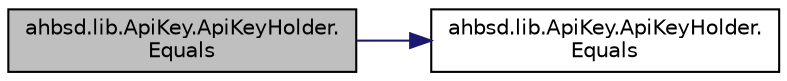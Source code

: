 digraph "ahbsd.lib.ApiKey.ApiKeyHolder.Equals"
{
 // LATEX_PDF_SIZE
  bgcolor="transparent";
  edge [fontname="Helvetica",fontsize="10",labelfontname="Helvetica",labelfontsize="10"];
  node [fontname="Helvetica",fontsize="10",shape=record];
  rankdir="LR";
  Node1 [label="ahbsd.lib.ApiKey.ApiKeyHolder.\lEquals",height=0.2,width=0.4,color="black", fillcolor="grey75", style="filled", fontcolor="black",tooltip="Find out, if this object equals another given object."];
  Node1 -> Node2 [color="midnightblue",fontsize="10",style="solid",fontname="Helvetica"];
  Node2 [label="ahbsd.lib.ApiKey.ApiKeyHolder.\lEquals",height=0.2,width=0.4,color="black",URL="$df/dbe/classahbsd_1_1lib_1_1ApiKey_1_1ApiKeyHolder.html#ad3644f8af6f466a6eab67d1aaf29ff7b",tooltip="Find out, if this object equals another given object."];
}
